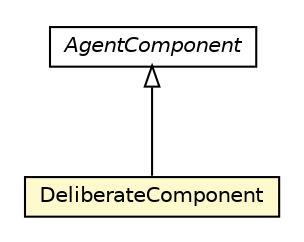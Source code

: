 #!/usr/local/bin/dot
#
# Class diagram 
# Generated by UMLGraph version R5_6 (http://www.umlgraph.org/)
#

digraph G {
	edge [fontname="Helvetica",fontsize=10,labelfontname="Helvetica",labelfontsize=10];
	node [fontname="Helvetica",fontsize=10,shape=plaintext];
	nodesep=0.25;
	ranksep=0.5;
	// jason.infra.components.DeliberateComponent
	c25710 [label=<<table title="jason.infra.components.DeliberateComponent" border="0" cellborder="1" cellspacing="0" cellpadding="2" port="p" bgcolor="lemonChiffon" href="./DeliberateComponent.html">
		<tr><td><table border="0" cellspacing="0" cellpadding="1">
<tr><td align="center" balign="center"> DeliberateComponent </td></tr>
		</table></td></tr>
		</table>>, URL="./DeliberateComponent.html", fontname="Helvetica", fontcolor="black", fontsize=10.0];
	// jason.infra.components.AgentComponent
	c25712 [label=<<table title="jason.infra.components.AgentComponent" border="0" cellborder="1" cellspacing="0" cellpadding="2" port="p" href="./AgentComponent.html">
		<tr><td><table border="0" cellspacing="0" cellpadding="1">
<tr><td align="center" balign="center"><font face="Helvetica-Oblique"> AgentComponent </font></td></tr>
		</table></td></tr>
		</table>>, URL="./AgentComponent.html", fontname="Helvetica", fontcolor="black", fontsize=10.0];
	//jason.infra.components.DeliberateComponent extends jason.infra.components.AgentComponent
	c25712:p -> c25710:p [dir=back,arrowtail=empty];
}

